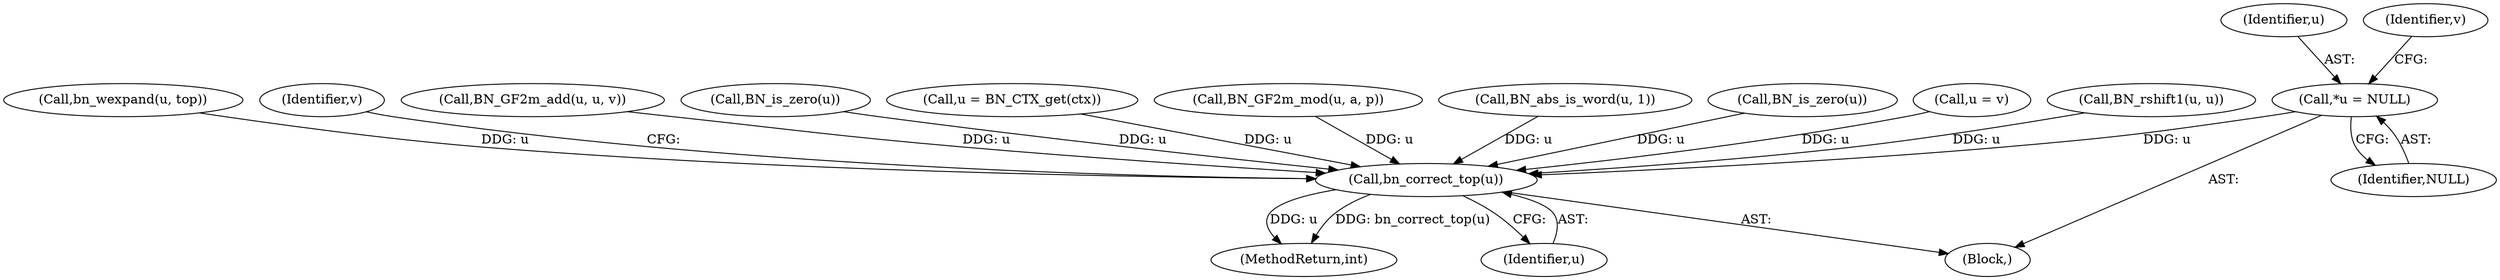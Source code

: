 digraph "0_openssl_4924b37ee01f71ae19c94a8934b80eeb2f677932@pointer" {
"1000116" [label="(Call,*u = NULL)"];
"1000657" [label="(Call,bn_correct_top(u))"];
"1000664" [label="(MethodReturn,int)"];
"1000211" [label="(Call,bn_wexpand(u, top))"];
"1000658" [label="(Identifier,u)"];
"1000660" [label="(Identifier,v)"];
"1000117" [label="(Identifier,u)"];
"1000109" [label="(Block,)"];
"1000632" [label="(Call,BN_GF2m_add(u, u, v))"];
"1000174" [label="(Call,BN_is_zero(u))"];
"1000657" [label="(Call,bn_correct_top(u))"];
"1000152" [label="(Call,u = BN_CTX_get(ctx))"];
"1000168" [label="(Call,BN_GF2m_mod(u, a, p))"];
"1000601" [label="(Call,BN_abs_is_word(u, 1))"];
"1000574" [label="(Call,BN_is_zero(u))"];
"1000474" [label="(Call,u = v)"];
"1000118" [label="(Identifier,NULL)"];
"1000121" [label="(Identifier,v)"];
"1000579" [label="(Call,BN_rshift1(u, u))"];
"1000116" [label="(Call,*u = NULL)"];
"1000116" -> "1000109"  [label="AST: "];
"1000116" -> "1000118"  [label="CFG: "];
"1000117" -> "1000116"  [label="AST: "];
"1000118" -> "1000116"  [label="AST: "];
"1000121" -> "1000116"  [label="CFG: "];
"1000116" -> "1000657"  [label="DDG: u"];
"1000657" -> "1000109"  [label="AST: "];
"1000657" -> "1000658"  [label="CFG: "];
"1000658" -> "1000657"  [label="AST: "];
"1000660" -> "1000657"  [label="CFG: "];
"1000657" -> "1000664"  [label="DDG: u"];
"1000657" -> "1000664"  [label="DDG: bn_correct_top(u)"];
"1000579" -> "1000657"  [label="DDG: u"];
"1000168" -> "1000657"  [label="DDG: u"];
"1000601" -> "1000657"  [label="DDG: u"];
"1000632" -> "1000657"  [label="DDG: u"];
"1000211" -> "1000657"  [label="DDG: u"];
"1000174" -> "1000657"  [label="DDG: u"];
"1000574" -> "1000657"  [label="DDG: u"];
"1000474" -> "1000657"  [label="DDG: u"];
"1000152" -> "1000657"  [label="DDG: u"];
}

